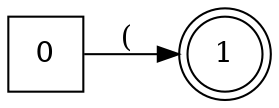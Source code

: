 digraph Generadolpar {
rankdir=LR;
0 [ shape=square]
1 [ shape=doublecircle]
0->1[label="( "]
}
